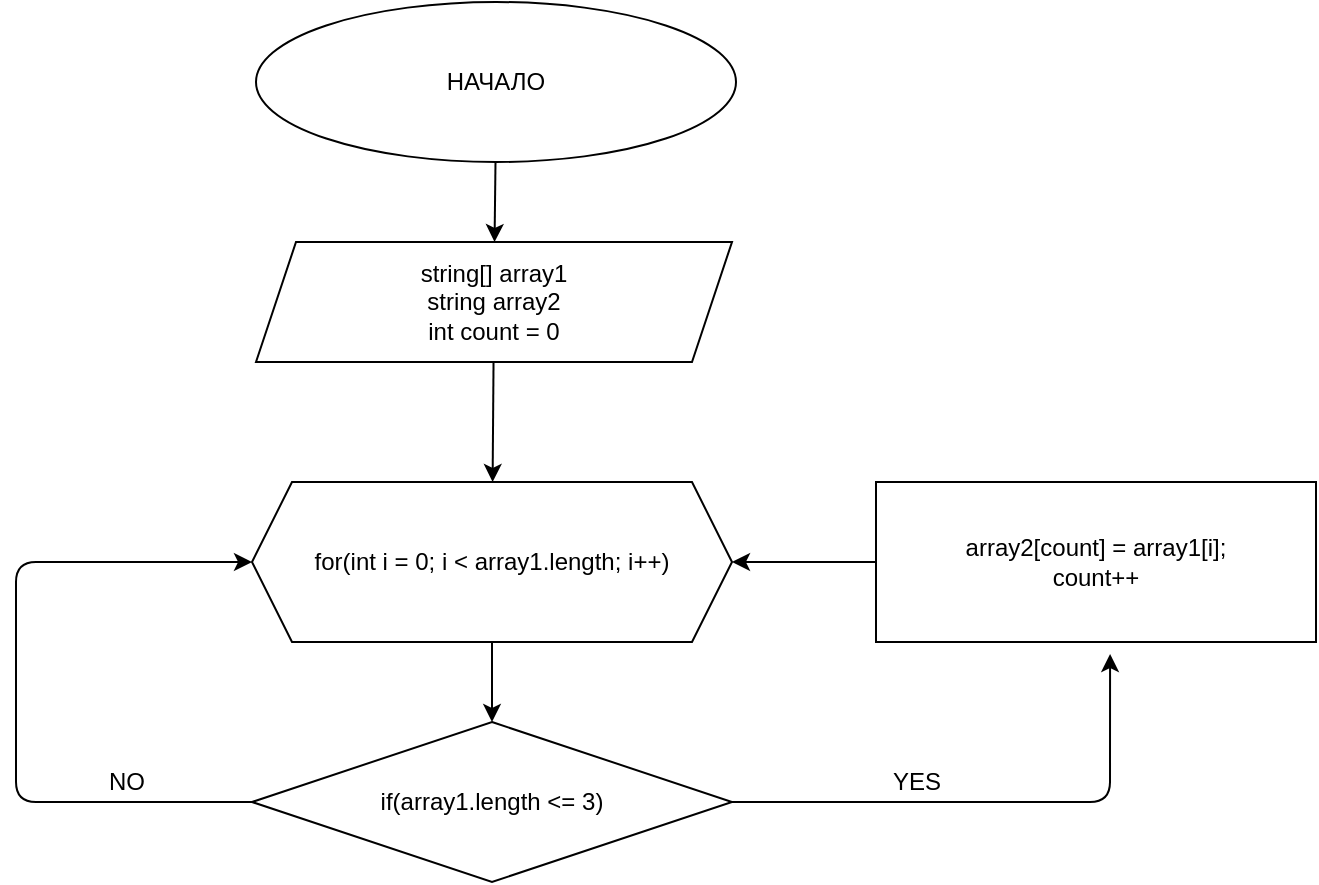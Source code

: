 <mxfile>
    <diagram id="uq4hjhZCys8NAEpFXaOS" name="Страница 1">
        <mxGraphModel dx="1038" dy="615" grid="1" gridSize="10" guides="1" tooltips="1" connect="1" arrows="1" fold="1" page="1" pageScale="1" pageWidth="827" pageHeight="1169" math="0" shadow="0">
            <root>
                <mxCell id="0"/>
                <mxCell id="1" parent="0"/>
                <mxCell id="12" value="" style="edgeStyle=none;html=1;" edge="1" parent="1" source="4" target="5">
                    <mxGeometry relative="1" as="geometry"/>
                </mxCell>
                <mxCell id="4" value="НАЧАЛО" style="ellipse;whiteSpace=wrap;html=1;" vertex="1" parent="1">
                    <mxGeometry x="280" y="40" width="240" height="80" as="geometry"/>
                </mxCell>
                <mxCell id="13" value="" style="edgeStyle=none;html=1;" edge="1" parent="1" source="5" target="6">
                    <mxGeometry relative="1" as="geometry"/>
                </mxCell>
                <mxCell id="5" value="string[] array1&lt;br&gt;string array2&lt;br&gt;int count = 0" style="shape=parallelogram;perimeter=parallelogramPerimeter;whiteSpace=wrap;html=1;fixedSize=1;" vertex="1" parent="1">
                    <mxGeometry x="280" y="160" width="238" height="60" as="geometry"/>
                </mxCell>
                <mxCell id="14" value="" style="edgeStyle=none;html=1;" edge="1" parent="1" source="6" target="7">
                    <mxGeometry relative="1" as="geometry"/>
                </mxCell>
                <mxCell id="6" value="for(int i = 0; i &amp;lt; array1.length; i++)" style="shape=hexagon;perimeter=hexagonPerimeter2;whiteSpace=wrap;html=1;fixedSize=1;" vertex="1" parent="1">
                    <mxGeometry x="278" y="280" width="240" height="80" as="geometry"/>
                </mxCell>
                <mxCell id="16" value="" style="edgeStyle=none;html=1;exitX=0;exitY=0.5;exitDx=0;exitDy=0;entryX=0;entryY=0.5;entryDx=0;entryDy=0;" edge="1" parent="1" source="7" target="6">
                    <mxGeometry relative="1" as="geometry">
                        <Array as="points">
                            <mxPoint x="160" y="440"/>
                            <mxPoint x="160" y="320"/>
                        </Array>
                    </mxGeometry>
                </mxCell>
                <mxCell id="17" style="edgeStyle=none;html=1;entryX=0.532;entryY=1.075;entryDx=0;entryDy=0;entryPerimeter=0;" edge="1" parent="1" source="7" target="15">
                    <mxGeometry relative="1" as="geometry">
                        <mxPoint x="550" y="440" as="targetPoint"/>
                        <Array as="points">
                            <mxPoint x="707" y="440"/>
                        </Array>
                    </mxGeometry>
                </mxCell>
                <mxCell id="7" value="if(array1.length &amp;lt;= 3)" style="rhombus;whiteSpace=wrap;html=1;" vertex="1" parent="1">
                    <mxGeometry x="278" y="400" width="240" height="80" as="geometry"/>
                </mxCell>
                <mxCell id="11" value="NO" style="text;html=1;align=center;verticalAlign=middle;resizable=0;points=[];autosize=1;strokeColor=none;fillColor=none;" vertex="1" parent="1">
                    <mxGeometry x="200" y="420" width="30" height="20" as="geometry"/>
                </mxCell>
                <mxCell id="19" value="" style="edgeStyle=none;html=1;" edge="1" parent="1" source="15" target="6">
                    <mxGeometry relative="1" as="geometry"/>
                </mxCell>
                <mxCell id="15" value="array2[count] = array1[i];&lt;br&gt;count++" style="rounded=0;whiteSpace=wrap;html=1;" vertex="1" parent="1">
                    <mxGeometry x="590" y="280" width="220" height="80" as="geometry"/>
                </mxCell>
                <mxCell id="18" value="YES" style="text;html=1;align=center;verticalAlign=middle;resizable=0;points=[];autosize=1;strokeColor=none;fillColor=none;" vertex="1" parent="1">
                    <mxGeometry x="590" y="420" width="40" height="20" as="geometry"/>
                </mxCell>
            </root>
        </mxGraphModel>
    </diagram>
</mxfile>